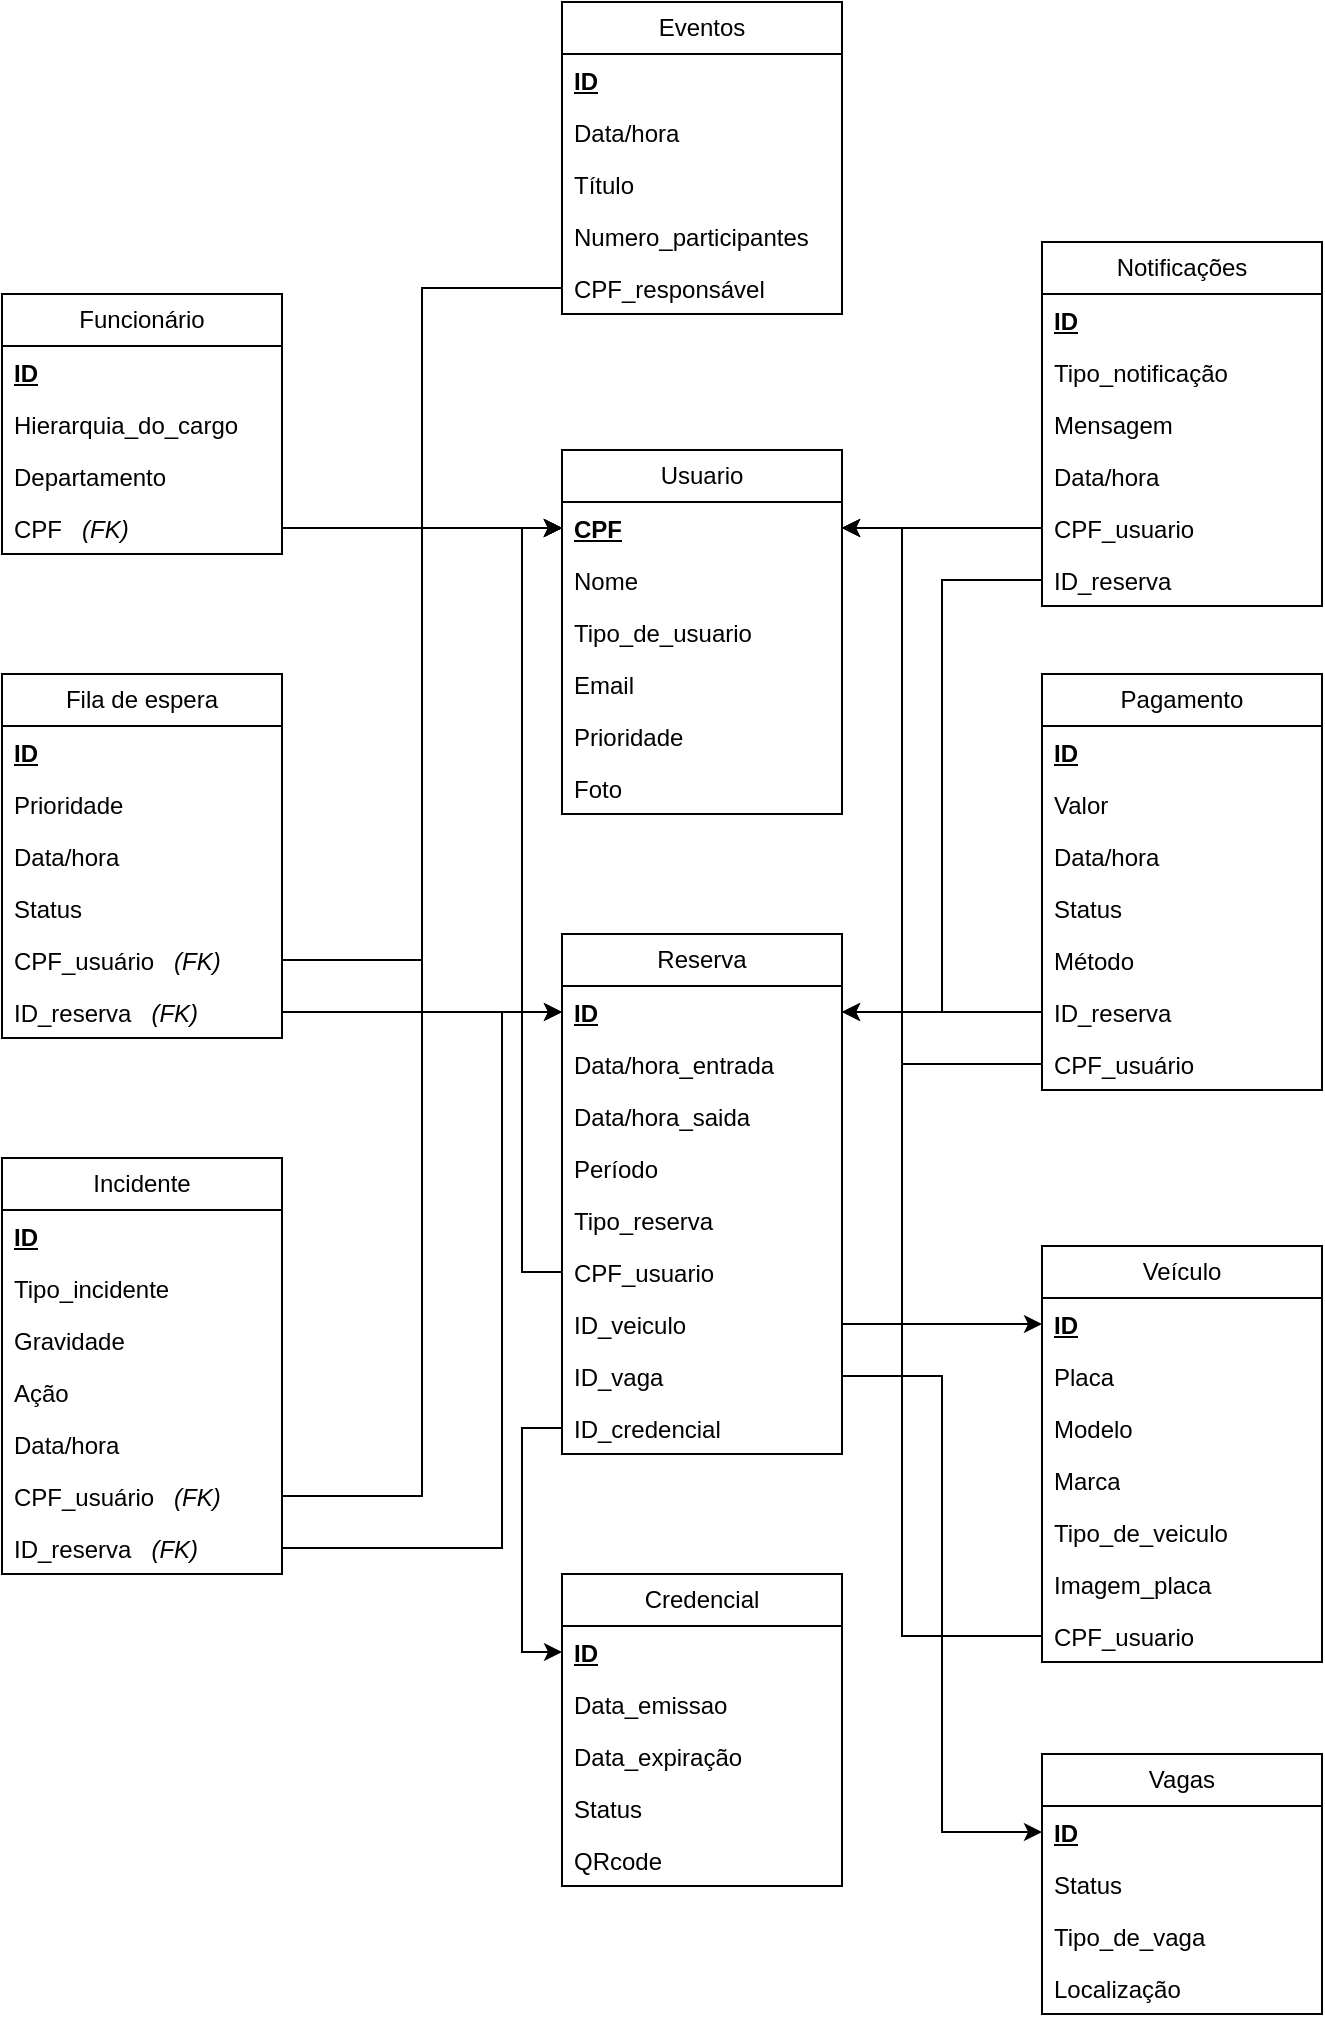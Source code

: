 <mxfile version="27.0.2">
  <diagram name="Page-1" id="e7e014a7-5840-1c2e-5031-d8a46d1fe8dd">
    <mxGraphModel dx="703" dy="776" grid="1" gridSize="10" guides="1" tooltips="1" connect="1" arrows="1" fold="1" page="1" pageScale="1" pageWidth="1169" pageHeight="826" background="none" math="0" shadow="0">
      <root>
        <mxCell id="0" />
        <mxCell id="1" parent="0" />
        <mxCell id="-W8Yc-sKx3KQ_jeNFnQ2-41" value="Funcionário" style="swimlane;fontStyle=0;childLayout=stackLayout;horizontal=1;startSize=26;fillColor=none;horizontalStack=0;resizeParent=1;resizeParentMax=0;resizeLast=0;collapsible=1;marginBottom=0;whiteSpace=wrap;html=1;" vertex="1" parent="1">
          <mxGeometry x="110" y="200" width="140" height="130" as="geometry" />
        </mxCell>
        <mxCell id="-W8Yc-sKx3KQ_jeNFnQ2-42" value="ID" style="text;strokeColor=none;fillColor=none;align=left;verticalAlign=top;spacingLeft=4;spacingRight=4;overflow=hidden;rotatable=0;points=[[0,0.5],[1,0.5]];portConstraint=eastwest;whiteSpace=wrap;html=1;fontStyle=5" vertex="1" parent="-W8Yc-sKx3KQ_jeNFnQ2-41">
          <mxGeometry y="26" width="140" height="26" as="geometry" />
        </mxCell>
        <mxCell id="-W8Yc-sKx3KQ_jeNFnQ2-43" value="Hierarquia_do_cargo" style="text;strokeColor=none;fillColor=none;align=left;verticalAlign=top;spacingLeft=4;spacingRight=4;overflow=hidden;rotatable=0;points=[[0,0.5],[1,0.5]];portConstraint=eastwest;whiteSpace=wrap;html=1;" vertex="1" parent="-W8Yc-sKx3KQ_jeNFnQ2-41">
          <mxGeometry y="52" width="140" height="26" as="geometry" />
        </mxCell>
        <mxCell id="-W8Yc-sKx3KQ_jeNFnQ2-44" value="Departamento" style="text;strokeColor=none;fillColor=none;align=left;verticalAlign=top;spacingLeft=4;spacingRight=4;overflow=hidden;rotatable=0;points=[[0,0.5],[1,0.5]];portConstraint=eastwest;whiteSpace=wrap;html=1;" vertex="1" parent="-W8Yc-sKx3KQ_jeNFnQ2-41">
          <mxGeometry y="78" width="140" height="26" as="geometry" />
        </mxCell>
        <mxCell id="-W8Yc-sKx3KQ_jeNFnQ2-61" value="CPF&amp;nbsp; &amp;nbsp;&lt;i&gt;(FK)&lt;/i&gt;" style="text;strokeColor=none;fillColor=none;align=left;verticalAlign=top;spacingLeft=4;spacingRight=4;overflow=hidden;rotatable=0;points=[[0,0.5],[1,0.5]];portConstraint=eastwest;whiteSpace=wrap;html=1;" vertex="1" parent="-W8Yc-sKx3KQ_jeNFnQ2-41">
          <mxGeometry y="104" width="140" height="26" as="geometry" />
        </mxCell>
        <mxCell id="-W8Yc-sKx3KQ_jeNFnQ2-45" value="Incidente" style="swimlane;fontStyle=0;childLayout=stackLayout;horizontal=1;startSize=26;fillColor=none;horizontalStack=0;resizeParent=1;resizeParentMax=0;resizeLast=0;collapsible=1;marginBottom=0;whiteSpace=wrap;html=1;" vertex="1" parent="1">
          <mxGeometry x="110" y="632" width="140" height="208" as="geometry" />
        </mxCell>
        <mxCell id="-W8Yc-sKx3KQ_jeNFnQ2-46" value="&lt;span style=&quot;font-weight: 700; text-decoration-line: underline;&quot;&gt;ID&lt;/span&gt;" style="text;strokeColor=none;fillColor=none;align=left;verticalAlign=top;spacingLeft=4;spacingRight=4;overflow=hidden;rotatable=0;points=[[0,0.5],[1,0.5]];portConstraint=eastwest;whiteSpace=wrap;html=1;" vertex="1" parent="-W8Yc-sKx3KQ_jeNFnQ2-45">
          <mxGeometry y="26" width="140" height="26" as="geometry" />
        </mxCell>
        <mxCell id="-W8Yc-sKx3KQ_jeNFnQ2-47" value="Tipo_incidente" style="text;strokeColor=none;fillColor=none;align=left;verticalAlign=top;spacingLeft=4;spacingRight=4;overflow=hidden;rotatable=0;points=[[0,0.5],[1,0.5]];portConstraint=eastwest;whiteSpace=wrap;html=1;" vertex="1" parent="-W8Yc-sKx3KQ_jeNFnQ2-45">
          <mxGeometry y="52" width="140" height="26" as="geometry" />
        </mxCell>
        <mxCell id="-W8Yc-sKx3KQ_jeNFnQ2-48" value="Gravidade" style="text;strokeColor=none;fillColor=none;align=left;verticalAlign=top;spacingLeft=4;spacingRight=4;overflow=hidden;rotatable=0;points=[[0,0.5],[1,0.5]];portConstraint=eastwest;whiteSpace=wrap;html=1;" vertex="1" parent="-W8Yc-sKx3KQ_jeNFnQ2-45">
          <mxGeometry y="78" width="140" height="26" as="geometry" />
        </mxCell>
        <mxCell id="-W8Yc-sKx3KQ_jeNFnQ2-63" value="Ação" style="text;strokeColor=none;fillColor=none;align=left;verticalAlign=top;spacingLeft=4;spacingRight=4;overflow=hidden;rotatable=0;points=[[0,0.5],[1,0.5]];portConstraint=eastwest;whiteSpace=wrap;html=1;" vertex="1" parent="-W8Yc-sKx3KQ_jeNFnQ2-45">
          <mxGeometry y="104" width="140" height="26" as="geometry" />
        </mxCell>
        <mxCell id="-W8Yc-sKx3KQ_jeNFnQ2-64" value="Data/hora" style="text;strokeColor=none;fillColor=none;align=left;verticalAlign=top;spacingLeft=4;spacingRight=4;overflow=hidden;rotatable=0;points=[[0,0.5],[1,0.5]];portConstraint=eastwest;whiteSpace=wrap;html=1;" vertex="1" parent="-W8Yc-sKx3KQ_jeNFnQ2-45">
          <mxGeometry y="130" width="140" height="26" as="geometry" />
        </mxCell>
        <mxCell id="-W8Yc-sKx3KQ_jeNFnQ2-65" value="CPF_usuário&amp;nbsp; &amp;nbsp;&lt;i&gt;(FK)&lt;/i&gt;" style="text;strokeColor=none;fillColor=none;align=left;verticalAlign=top;spacingLeft=4;spacingRight=4;overflow=hidden;rotatable=0;points=[[0,0.5],[1,0.5]];portConstraint=eastwest;whiteSpace=wrap;html=1;" vertex="1" parent="-W8Yc-sKx3KQ_jeNFnQ2-45">
          <mxGeometry y="156" width="140" height="26" as="geometry" />
        </mxCell>
        <mxCell id="-W8Yc-sKx3KQ_jeNFnQ2-66" value="ID_reserva&amp;nbsp; &amp;nbsp;&lt;i&gt;(FK)&lt;/i&gt;" style="text;strokeColor=none;fillColor=none;align=left;verticalAlign=top;spacingLeft=4;spacingRight=4;overflow=hidden;rotatable=0;points=[[0,0.5],[1,0.5]];portConstraint=eastwest;whiteSpace=wrap;html=1;" vertex="1" parent="-W8Yc-sKx3KQ_jeNFnQ2-45">
          <mxGeometry y="182" width="140" height="26" as="geometry" />
        </mxCell>
        <mxCell id="-W8Yc-sKx3KQ_jeNFnQ2-49" value="Fila de espera" style="swimlane;fontStyle=0;childLayout=stackLayout;horizontal=1;startSize=26;fillColor=none;horizontalStack=0;resizeParent=1;resizeParentMax=0;resizeLast=0;collapsible=1;marginBottom=0;whiteSpace=wrap;html=1;" vertex="1" parent="1">
          <mxGeometry x="110" y="390" width="140" height="182" as="geometry" />
        </mxCell>
        <mxCell id="-W8Yc-sKx3KQ_jeNFnQ2-50" value="&lt;span style=&quot;font-weight: 700; text-decoration-line: underline;&quot;&gt;ID&lt;/span&gt;" style="text;strokeColor=none;fillColor=none;align=left;verticalAlign=top;spacingLeft=4;spacingRight=4;overflow=hidden;rotatable=0;points=[[0,0.5],[1,0.5]];portConstraint=eastwest;whiteSpace=wrap;html=1;" vertex="1" parent="-W8Yc-sKx3KQ_jeNFnQ2-49">
          <mxGeometry y="26" width="140" height="26" as="geometry" />
        </mxCell>
        <mxCell id="-W8Yc-sKx3KQ_jeNFnQ2-58" value="Prioridade" style="text;strokeColor=none;fillColor=none;align=left;verticalAlign=top;spacingLeft=4;spacingRight=4;overflow=hidden;rotatable=0;points=[[0,0.5],[1,0.5]];portConstraint=eastwest;whiteSpace=wrap;html=1;" vertex="1" parent="-W8Yc-sKx3KQ_jeNFnQ2-49">
          <mxGeometry y="52" width="140" height="26" as="geometry" />
        </mxCell>
        <mxCell id="-W8Yc-sKx3KQ_jeNFnQ2-51" value="Data/hora" style="text;strokeColor=none;fillColor=none;align=left;verticalAlign=top;spacingLeft=4;spacingRight=4;overflow=hidden;rotatable=0;points=[[0,0.5],[1,0.5]];portConstraint=eastwest;whiteSpace=wrap;html=1;" vertex="1" parent="-W8Yc-sKx3KQ_jeNFnQ2-49">
          <mxGeometry y="78" width="140" height="26" as="geometry" />
        </mxCell>
        <mxCell id="-W8Yc-sKx3KQ_jeNFnQ2-59" value="Status" style="text;strokeColor=none;fillColor=none;align=left;verticalAlign=top;spacingLeft=4;spacingRight=4;overflow=hidden;rotatable=0;points=[[0,0.5],[1,0.5]];portConstraint=eastwest;whiteSpace=wrap;html=1;" vertex="1" parent="-W8Yc-sKx3KQ_jeNFnQ2-49">
          <mxGeometry y="104" width="140" height="26" as="geometry" />
        </mxCell>
        <mxCell id="-W8Yc-sKx3KQ_jeNFnQ2-52" value="CPF_usuário&amp;nbsp; &amp;nbsp;&lt;i&gt;(FK)&lt;/i&gt;" style="text;strokeColor=none;fillColor=none;align=left;verticalAlign=top;spacingLeft=4;spacingRight=4;overflow=hidden;rotatable=0;points=[[0,0.5],[1,0.5]];portConstraint=eastwest;whiteSpace=wrap;html=1;" vertex="1" parent="-W8Yc-sKx3KQ_jeNFnQ2-49">
          <mxGeometry y="130" width="140" height="26" as="geometry" />
        </mxCell>
        <mxCell id="-W8Yc-sKx3KQ_jeNFnQ2-57" value="ID_reserva&amp;nbsp; &amp;nbsp;&lt;i&gt;(FK)&lt;/i&gt;" style="text;strokeColor=none;fillColor=none;align=left;verticalAlign=top;spacingLeft=4;spacingRight=4;overflow=hidden;rotatable=0;points=[[0,0.5],[1,0.5]];portConstraint=eastwest;whiteSpace=wrap;html=1;" vertex="1" parent="-W8Yc-sKx3KQ_jeNFnQ2-49">
          <mxGeometry y="156" width="140" height="26" as="geometry" />
        </mxCell>
        <mxCell id="-W8Yc-sKx3KQ_jeNFnQ2-70" value="Eventos" style="swimlane;fontStyle=0;childLayout=stackLayout;horizontal=1;startSize=26;fillColor=none;horizontalStack=0;resizeParent=1;resizeParentMax=0;resizeLast=0;collapsible=1;marginBottom=0;whiteSpace=wrap;html=1;" vertex="1" parent="1">
          <mxGeometry x="390" y="54" width="140" height="156" as="geometry" />
        </mxCell>
        <mxCell id="-W8Yc-sKx3KQ_jeNFnQ2-71" value="&lt;span style=&quot;font-weight: 700; text-decoration-line: underline;&quot;&gt;ID&lt;/span&gt;" style="text;strokeColor=none;fillColor=none;align=left;verticalAlign=top;spacingLeft=4;spacingRight=4;overflow=hidden;rotatable=0;points=[[0,0.5],[1,0.5]];portConstraint=eastwest;whiteSpace=wrap;html=1;" vertex="1" parent="-W8Yc-sKx3KQ_jeNFnQ2-70">
          <mxGeometry y="26" width="140" height="26" as="geometry" />
        </mxCell>
        <mxCell id="-W8Yc-sKx3KQ_jeNFnQ2-72" value="Data/hora" style="text;strokeColor=none;fillColor=none;align=left;verticalAlign=top;spacingLeft=4;spacingRight=4;overflow=hidden;rotatable=0;points=[[0,0.5],[1,0.5]];portConstraint=eastwest;whiteSpace=wrap;html=1;" vertex="1" parent="-W8Yc-sKx3KQ_jeNFnQ2-70">
          <mxGeometry y="52" width="140" height="26" as="geometry" />
        </mxCell>
        <mxCell id="-W8Yc-sKx3KQ_jeNFnQ2-73" value="Título" style="text;strokeColor=none;fillColor=none;align=left;verticalAlign=top;spacingLeft=4;spacingRight=4;overflow=hidden;rotatable=0;points=[[0,0.5],[1,0.5]];portConstraint=eastwest;whiteSpace=wrap;html=1;" vertex="1" parent="-W8Yc-sKx3KQ_jeNFnQ2-70">
          <mxGeometry y="78" width="140" height="26" as="geometry" />
        </mxCell>
        <mxCell id="-W8Yc-sKx3KQ_jeNFnQ2-102" value="Numero_participantes" style="text;strokeColor=none;fillColor=none;align=left;verticalAlign=top;spacingLeft=4;spacingRight=4;overflow=hidden;rotatable=0;points=[[0,0.5],[1,0.5]];portConstraint=eastwest;whiteSpace=wrap;html=1;" vertex="1" parent="-W8Yc-sKx3KQ_jeNFnQ2-70">
          <mxGeometry y="104" width="140" height="26" as="geometry" />
        </mxCell>
        <mxCell id="-W8Yc-sKx3KQ_jeNFnQ2-103" value="CPF_responsável" style="text;strokeColor=none;fillColor=none;align=left;verticalAlign=top;spacingLeft=4;spacingRight=4;overflow=hidden;rotatable=0;points=[[0,0.5],[1,0.5]];portConstraint=eastwest;whiteSpace=wrap;html=1;" vertex="1" parent="-W8Yc-sKx3KQ_jeNFnQ2-70">
          <mxGeometry y="130" width="140" height="26" as="geometry" />
        </mxCell>
        <mxCell id="-W8Yc-sKx3KQ_jeNFnQ2-74" value="Usuario" style="swimlane;fontStyle=0;childLayout=stackLayout;horizontal=1;startSize=26;fillColor=none;horizontalStack=0;resizeParent=1;resizeParentMax=0;resizeLast=0;collapsible=1;marginBottom=0;whiteSpace=wrap;html=1;" vertex="1" parent="1">
          <mxGeometry x="390" y="278" width="140" height="182" as="geometry" />
        </mxCell>
        <mxCell id="-W8Yc-sKx3KQ_jeNFnQ2-75" value="&lt;b&gt;&lt;u&gt;CPF&lt;/u&gt;&lt;/b&gt;" style="text;strokeColor=none;fillColor=none;align=left;verticalAlign=top;spacingLeft=4;spacingRight=4;overflow=hidden;rotatable=0;points=[[0,0.5],[1,0.5]];portConstraint=eastwest;whiteSpace=wrap;html=1;" vertex="1" parent="-W8Yc-sKx3KQ_jeNFnQ2-74">
          <mxGeometry y="26" width="140" height="26" as="geometry" />
        </mxCell>
        <mxCell id="-W8Yc-sKx3KQ_jeNFnQ2-76" value="Nome" style="text;strokeColor=none;fillColor=none;align=left;verticalAlign=top;spacingLeft=4;spacingRight=4;overflow=hidden;rotatable=0;points=[[0,0.5],[1,0.5]];portConstraint=eastwest;whiteSpace=wrap;html=1;" vertex="1" parent="-W8Yc-sKx3KQ_jeNFnQ2-74">
          <mxGeometry y="52" width="140" height="26" as="geometry" />
        </mxCell>
        <mxCell id="-W8Yc-sKx3KQ_jeNFnQ2-77" value="Tipo_de_usuario" style="text;strokeColor=none;fillColor=none;align=left;verticalAlign=top;spacingLeft=4;spacingRight=4;overflow=hidden;rotatable=0;points=[[0,0.5],[1,0.5]];portConstraint=eastwest;whiteSpace=wrap;html=1;" vertex="1" parent="-W8Yc-sKx3KQ_jeNFnQ2-74">
          <mxGeometry y="78" width="140" height="26" as="geometry" />
        </mxCell>
        <mxCell id="-W8Yc-sKx3KQ_jeNFnQ2-104" value="Email" style="text;strokeColor=none;fillColor=none;align=left;verticalAlign=top;spacingLeft=4;spacingRight=4;overflow=hidden;rotatable=0;points=[[0,0.5],[1,0.5]];portConstraint=eastwest;whiteSpace=wrap;html=1;" vertex="1" parent="-W8Yc-sKx3KQ_jeNFnQ2-74">
          <mxGeometry y="104" width="140" height="26" as="geometry" />
        </mxCell>
        <mxCell id="-W8Yc-sKx3KQ_jeNFnQ2-105" value="Prioridade" style="text;strokeColor=none;fillColor=none;align=left;verticalAlign=top;spacingLeft=4;spacingRight=4;overflow=hidden;rotatable=0;points=[[0,0.5],[1,0.5]];portConstraint=eastwest;whiteSpace=wrap;html=1;" vertex="1" parent="-W8Yc-sKx3KQ_jeNFnQ2-74">
          <mxGeometry y="130" width="140" height="26" as="geometry" />
        </mxCell>
        <mxCell id="-W8Yc-sKx3KQ_jeNFnQ2-106" value="Foto" style="text;strokeColor=none;fillColor=none;align=left;verticalAlign=top;spacingLeft=4;spacingRight=4;overflow=hidden;rotatable=0;points=[[0,0.5],[1,0.5]];portConstraint=eastwest;whiteSpace=wrap;html=1;" vertex="1" parent="-W8Yc-sKx3KQ_jeNFnQ2-74">
          <mxGeometry y="156" width="140" height="26" as="geometry" />
        </mxCell>
        <mxCell id="-W8Yc-sKx3KQ_jeNFnQ2-78" value="Reserva" style="swimlane;fontStyle=0;childLayout=stackLayout;horizontal=1;startSize=26;fillColor=none;horizontalStack=0;resizeParent=1;resizeParentMax=0;resizeLast=0;collapsible=1;marginBottom=0;whiteSpace=wrap;html=1;" vertex="1" parent="1">
          <mxGeometry x="390" y="520" width="140" height="260" as="geometry" />
        </mxCell>
        <mxCell id="-W8Yc-sKx3KQ_jeNFnQ2-79" value="&lt;span style=&quot;font-weight: 700; text-decoration-line: underline;&quot;&gt;ID&lt;/span&gt;" style="text;strokeColor=none;fillColor=none;align=left;verticalAlign=top;spacingLeft=4;spacingRight=4;overflow=hidden;rotatable=0;points=[[0,0.5],[1,0.5]];portConstraint=eastwest;whiteSpace=wrap;html=1;" vertex="1" parent="-W8Yc-sKx3KQ_jeNFnQ2-78">
          <mxGeometry y="26" width="140" height="26" as="geometry" />
        </mxCell>
        <mxCell id="-W8Yc-sKx3KQ_jeNFnQ2-80" value="Data/hora_entrada" style="text;strokeColor=none;fillColor=none;align=left;verticalAlign=top;spacingLeft=4;spacingRight=4;overflow=hidden;rotatable=0;points=[[0,0.5],[1,0.5]];portConstraint=eastwest;whiteSpace=wrap;html=1;" vertex="1" parent="-W8Yc-sKx3KQ_jeNFnQ2-78">
          <mxGeometry y="52" width="140" height="26" as="geometry" />
        </mxCell>
        <mxCell id="-W8Yc-sKx3KQ_jeNFnQ2-81" value="Data/hora_saida" style="text;strokeColor=none;fillColor=none;align=left;verticalAlign=top;spacingLeft=4;spacingRight=4;overflow=hidden;rotatable=0;points=[[0,0.5],[1,0.5]];portConstraint=eastwest;whiteSpace=wrap;html=1;" vertex="1" parent="-W8Yc-sKx3KQ_jeNFnQ2-78">
          <mxGeometry y="78" width="140" height="26" as="geometry" />
        </mxCell>
        <mxCell id="-W8Yc-sKx3KQ_jeNFnQ2-107" value="Período" style="text;strokeColor=none;fillColor=none;align=left;verticalAlign=top;spacingLeft=4;spacingRight=4;overflow=hidden;rotatable=0;points=[[0,0.5],[1,0.5]];portConstraint=eastwest;whiteSpace=wrap;html=1;" vertex="1" parent="-W8Yc-sKx3KQ_jeNFnQ2-78">
          <mxGeometry y="104" width="140" height="26" as="geometry" />
        </mxCell>
        <mxCell id="-W8Yc-sKx3KQ_jeNFnQ2-108" value="Tipo_reserva" style="text;strokeColor=none;fillColor=none;align=left;verticalAlign=top;spacingLeft=4;spacingRight=4;overflow=hidden;rotatable=0;points=[[0,0.5],[1,0.5]];portConstraint=eastwest;whiteSpace=wrap;html=1;" vertex="1" parent="-W8Yc-sKx3KQ_jeNFnQ2-78">
          <mxGeometry y="130" width="140" height="26" as="geometry" />
        </mxCell>
        <mxCell id="-W8Yc-sKx3KQ_jeNFnQ2-112" value="CPF_usuario" style="text;strokeColor=none;fillColor=none;align=left;verticalAlign=top;spacingLeft=4;spacingRight=4;overflow=hidden;rotatable=0;points=[[0,0.5],[1,0.5]];portConstraint=eastwest;whiteSpace=wrap;html=1;" vertex="1" parent="-W8Yc-sKx3KQ_jeNFnQ2-78">
          <mxGeometry y="156" width="140" height="26" as="geometry" />
        </mxCell>
        <mxCell id="-W8Yc-sKx3KQ_jeNFnQ2-111" value="ID_veiculo" style="text;strokeColor=none;fillColor=none;align=left;verticalAlign=top;spacingLeft=4;spacingRight=4;overflow=hidden;rotatable=0;points=[[0,0.5],[1,0.5]];portConstraint=eastwest;whiteSpace=wrap;html=1;" vertex="1" parent="-W8Yc-sKx3KQ_jeNFnQ2-78">
          <mxGeometry y="182" width="140" height="26" as="geometry" />
        </mxCell>
        <mxCell id="-W8Yc-sKx3KQ_jeNFnQ2-110" value="ID_vaga" style="text;strokeColor=none;fillColor=none;align=left;verticalAlign=top;spacingLeft=4;spacingRight=4;overflow=hidden;rotatable=0;points=[[0,0.5],[1,0.5]];portConstraint=eastwest;whiteSpace=wrap;html=1;" vertex="1" parent="-W8Yc-sKx3KQ_jeNFnQ2-78">
          <mxGeometry y="208" width="140" height="26" as="geometry" />
        </mxCell>
        <mxCell id="-W8Yc-sKx3KQ_jeNFnQ2-109" value="ID_credencial" style="text;strokeColor=none;fillColor=none;align=left;verticalAlign=top;spacingLeft=4;spacingRight=4;overflow=hidden;rotatable=0;points=[[0,0.5],[1,0.5]];portConstraint=eastwest;whiteSpace=wrap;html=1;" vertex="1" parent="-W8Yc-sKx3KQ_jeNFnQ2-78">
          <mxGeometry y="234" width="140" height="26" as="geometry" />
        </mxCell>
        <mxCell id="-W8Yc-sKx3KQ_jeNFnQ2-82" value="Credencial" style="swimlane;fontStyle=0;childLayout=stackLayout;horizontal=1;startSize=26;fillColor=none;horizontalStack=0;resizeParent=1;resizeParentMax=0;resizeLast=0;collapsible=1;marginBottom=0;whiteSpace=wrap;html=1;" vertex="1" parent="1">
          <mxGeometry x="390" y="840" width="140" height="156" as="geometry" />
        </mxCell>
        <mxCell id="-W8Yc-sKx3KQ_jeNFnQ2-83" value="&lt;span style=&quot;font-weight: 700; text-decoration-line: underline;&quot;&gt;ID&lt;/span&gt;" style="text;strokeColor=none;fillColor=none;align=left;verticalAlign=top;spacingLeft=4;spacingRight=4;overflow=hidden;rotatable=0;points=[[0,0.5],[1,0.5]];portConstraint=eastwest;whiteSpace=wrap;html=1;" vertex="1" parent="-W8Yc-sKx3KQ_jeNFnQ2-82">
          <mxGeometry y="26" width="140" height="26" as="geometry" />
        </mxCell>
        <mxCell id="-W8Yc-sKx3KQ_jeNFnQ2-84" value="Data_emissao" style="text;strokeColor=none;fillColor=none;align=left;verticalAlign=top;spacingLeft=4;spacingRight=4;overflow=hidden;rotatable=0;points=[[0,0.5],[1,0.5]];portConstraint=eastwest;whiteSpace=wrap;html=1;" vertex="1" parent="-W8Yc-sKx3KQ_jeNFnQ2-82">
          <mxGeometry y="52" width="140" height="26" as="geometry" />
        </mxCell>
        <mxCell id="-W8Yc-sKx3KQ_jeNFnQ2-85" value="Data_expiração" style="text;strokeColor=none;fillColor=none;align=left;verticalAlign=top;spacingLeft=4;spacingRight=4;overflow=hidden;rotatable=0;points=[[0,0.5],[1,0.5]];portConstraint=eastwest;whiteSpace=wrap;html=1;" vertex="1" parent="-W8Yc-sKx3KQ_jeNFnQ2-82">
          <mxGeometry y="78" width="140" height="26" as="geometry" />
        </mxCell>
        <mxCell id="-W8Yc-sKx3KQ_jeNFnQ2-113" value="Status" style="text;strokeColor=none;fillColor=none;align=left;verticalAlign=top;spacingLeft=4;spacingRight=4;overflow=hidden;rotatable=0;points=[[0,0.5],[1,0.5]];portConstraint=eastwest;whiteSpace=wrap;html=1;" vertex="1" parent="-W8Yc-sKx3KQ_jeNFnQ2-82">
          <mxGeometry y="104" width="140" height="26" as="geometry" />
        </mxCell>
        <mxCell id="-W8Yc-sKx3KQ_jeNFnQ2-114" value="QRcode" style="text;strokeColor=none;fillColor=none;align=left;verticalAlign=top;spacingLeft=4;spacingRight=4;overflow=hidden;rotatable=0;points=[[0,0.5],[1,0.5]];portConstraint=eastwest;whiteSpace=wrap;html=1;" vertex="1" parent="-W8Yc-sKx3KQ_jeNFnQ2-82">
          <mxGeometry y="130" width="140" height="26" as="geometry" />
        </mxCell>
        <mxCell id="-W8Yc-sKx3KQ_jeNFnQ2-86" value="Notificações" style="swimlane;fontStyle=0;childLayout=stackLayout;horizontal=1;startSize=26;fillColor=none;horizontalStack=0;resizeParent=1;resizeParentMax=0;resizeLast=0;collapsible=1;marginBottom=0;whiteSpace=wrap;html=1;" vertex="1" parent="1">
          <mxGeometry x="630" y="174" width="140" height="182" as="geometry" />
        </mxCell>
        <mxCell id="-W8Yc-sKx3KQ_jeNFnQ2-87" value="&lt;span style=&quot;font-weight: 700; text-decoration-line: underline;&quot;&gt;ID&lt;/span&gt;" style="text;strokeColor=none;fillColor=none;align=left;verticalAlign=top;spacingLeft=4;spacingRight=4;overflow=hidden;rotatable=0;points=[[0,0.5],[1,0.5]];portConstraint=eastwest;whiteSpace=wrap;html=1;" vertex="1" parent="-W8Yc-sKx3KQ_jeNFnQ2-86">
          <mxGeometry y="26" width="140" height="26" as="geometry" />
        </mxCell>
        <mxCell id="-W8Yc-sKx3KQ_jeNFnQ2-88" value="Tipo_notificação" style="text;strokeColor=none;fillColor=none;align=left;verticalAlign=top;spacingLeft=4;spacingRight=4;overflow=hidden;rotatable=0;points=[[0,0.5],[1,0.5]];portConstraint=eastwest;whiteSpace=wrap;html=1;" vertex="1" parent="-W8Yc-sKx3KQ_jeNFnQ2-86">
          <mxGeometry y="52" width="140" height="26" as="geometry" />
        </mxCell>
        <mxCell id="-W8Yc-sKx3KQ_jeNFnQ2-89" value="Mensagem" style="text;strokeColor=none;fillColor=none;align=left;verticalAlign=top;spacingLeft=4;spacingRight=4;overflow=hidden;rotatable=0;points=[[0,0.5],[1,0.5]];portConstraint=eastwest;whiteSpace=wrap;html=1;" vertex="1" parent="-W8Yc-sKx3KQ_jeNFnQ2-86">
          <mxGeometry y="78" width="140" height="26" as="geometry" />
        </mxCell>
        <mxCell id="-W8Yc-sKx3KQ_jeNFnQ2-115" value="Data/hora" style="text;strokeColor=none;fillColor=none;align=left;verticalAlign=top;spacingLeft=4;spacingRight=4;overflow=hidden;rotatable=0;points=[[0,0.5],[1,0.5]];portConstraint=eastwest;whiteSpace=wrap;html=1;" vertex="1" parent="-W8Yc-sKx3KQ_jeNFnQ2-86">
          <mxGeometry y="104" width="140" height="26" as="geometry" />
        </mxCell>
        <mxCell id="-W8Yc-sKx3KQ_jeNFnQ2-116" value="CPF_usuario" style="text;strokeColor=none;fillColor=none;align=left;verticalAlign=top;spacingLeft=4;spacingRight=4;overflow=hidden;rotatable=0;points=[[0,0.5],[1,0.5]];portConstraint=eastwest;whiteSpace=wrap;html=1;" vertex="1" parent="-W8Yc-sKx3KQ_jeNFnQ2-86">
          <mxGeometry y="130" width="140" height="26" as="geometry" />
        </mxCell>
        <mxCell id="-W8Yc-sKx3KQ_jeNFnQ2-117" value="ID_reserva" style="text;strokeColor=none;fillColor=none;align=left;verticalAlign=top;spacingLeft=4;spacingRight=4;overflow=hidden;rotatable=0;points=[[0,0.5],[1,0.5]];portConstraint=eastwest;whiteSpace=wrap;html=1;" vertex="1" parent="-W8Yc-sKx3KQ_jeNFnQ2-86">
          <mxGeometry y="156" width="140" height="26" as="geometry" />
        </mxCell>
        <mxCell id="-W8Yc-sKx3KQ_jeNFnQ2-90" value="Pagamento" style="swimlane;fontStyle=0;childLayout=stackLayout;horizontal=1;startSize=26;fillColor=none;horizontalStack=0;resizeParent=1;resizeParentMax=0;resizeLast=0;collapsible=1;marginBottom=0;whiteSpace=wrap;html=1;" vertex="1" parent="1">
          <mxGeometry x="630" y="390" width="140" height="208" as="geometry" />
        </mxCell>
        <mxCell id="-W8Yc-sKx3KQ_jeNFnQ2-91" value="&lt;span style=&quot;font-weight: 700; text-decoration-line: underline;&quot;&gt;ID&lt;/span&gt;" style="text;strokeColor=none;fillColor=none;align=left;verticalAlign=top;spacingLeft=4;spacingRight=4;overflow=hidden;rotatable=0;points=[[0,0.5],[1,0.5]];portConstraint=eastwest;whiteSpace=wrap;html=1;" vertex="1" parent="-W8Yc-sKx3KQ_jeNFnQ2-90">
          <mxGeometry y="26" width="140" height="26" as="geometry" />
        </mxCell>
        <mxCell id="-W8Yc-sKx3KQ_jeNFnQ2-92" value="Valor" style="text;strokeColor=none;fillColor=none;align=left;verticalAlign=top;spacingLeft=4;spacingRight=4;overflow=hidden;rotatable=0;points=[[0,0.5],[1,0.5]];portConstraint=eastwest;whiteSpace=wrap;html=1;" vertex="1" parent="-W8Yc-sKx3KQ_jeNFnQ2-90">
          <mxGeometry y="52" width="140" height="26" as="geometry" />
        </mxCell>
        <mxCell id="-W8Yc-sKx3KQ_jeNFnQ2-93" value="Data/hora" style="text;strokeColor=none;fillColor=none;align=left;verticalAlign=top;spacingLeft=4;spacingRight=4;overflow=hidden;rotatable=0;points=[[0,0.5],[1,0.5]];portConstraint=eastwest;whiteSpace=wrap;html=1;" vertex="1" parent="-W8Yc-sKx3KQ_jeNFnQ2-90">
          <mxGeometry y="78" width="140" height="26" as="geometry" />
        </mxCell>
        <mxCell id="-W8Yc-sKx3KQ_jeNFnQ2-118" value="Status" style="text;strokeColor=none;fillColor=none;align=left;verticalAlign=top;spacingLeft=4;spacingRight=4;overflow=hidden;rotatable=0;points=[[0,0.5],[1,0.5]];portConstraint=eastwest;whiteSpace=wrap;html=1;" vertex="1" parent="-W8Yc-sKx3KQ_jeNFnQ2-90">
          <mxGeometry y="104" width="140" height="26" as="geometry" />
        </mxCell>
        <mxCell id="-W8Yc-sKx3KQ_jeNFnQ2-121" value="Método" style="text;strokeColor=none;fillColor=none;align=left;verticalAlign=top;spacingLeft=4;spacingRight=4;overflow=hidden;rotatable=0;points=[[0,0.5],[1,0.5]];portConstraint=eastwest;whiteSpace=wrap;html=1;" vertex="1" parent="-W8Yc-sKx3KQ_jeNFnQ2-90">
          <mxGeometry y="130" width="140" height="26" as="geometry" />
        </mxCell>
        <mxCell id="-W8Yc-sKx3KQ_jeNFnQ2-120" value="ID_reserva" style="text;strokeColor=none;fillColor=none;align=left;verticalAlign=top;spacingLeft=4;spacingRight=4;overflow=hidden;rotatable=0;points=[[0,0.5],[1,0.5]];portConstraint=eastwest;whiteSpace=wrap;html=1;" vertex="1" parent="-W8Yc-sKx3KQ_jeNFnQ2-90">
          <mxGeometry y="156" width="140" height="26" as="geometry" />
        </mxCell>
        <mxCell id="-W8Yc-sKx3KQ_jeNFnQ2-119" value="CPF_usuário" style="text;strokeColor=none;fillColor=none;align=left;verticalAlign=top;spacingLeft=4;spacingRight=4;overflow=hidden;rotatable=0;points=[[0,0.5],[1,0.5]];portConstraint=eastwest;whiteSpace=wrap;html=1;" vertex="1" parent="-W8Yc-sKx3KQ_jeNFnQ2-90">
          <mxGeometry y="182" width="140" height="26" as="geometry" />
        </mxCell>
        <mxCell id="-W8Yc-sKx3KQ_jeNFnQ2-94" value="Veículo" style="swimlane;fontStyle=0;childLayout=stackLayout;horizontal=1;startSize=26;fillColor=none;horizontalStack=0;resizeParent=1;resizeParentMax=0;resizeLast=0;collapsible=1;marginBottom=0;whiteSpace=wrap;html=1;" vertex="1" parent="1">
          <mxGeometry x="630" y="676" width="140" height="208" as="geometry" />
        </mxCell>
        <mxCell id="-W8Yc-sKx3KQ_jeNFnQ2-95" value="&lt;span style=&quot;font-weight: 700; text-decoration-line: underline;&quot;&gt;ID&lt;/span&gt;" style="text;strokeColor=none;fillColor=none;align=left;verticalAlign=top;spacingLeft=4;spacingRight=4;overflow=hidden;rotatable=0;points=[[0,0.5],[1,0.5]];portConstraint=eastwest;whiteSpace=wrap;html=1;" vertex="1" parent="-W8Yc-sKx3KQ_jeNFnQ2-94">
          <mxGeometry y="26" width="140" height="26" as="geometry" />
        </mxCell>
        <mxCell id="-W8Yc-sKx3KQ_jeNFnQ2-96" value="Placa" style="text;strokeColor=none;fillColor=none;align=left;verticalAlign=top;spacingLeft=4;spacingRight=4;overflow=hidden;rotatable=0;points=[[0,0.5],[1,0.5]];portConstraint=eastwest;whiteSpace=wrap;html=1;" vertex="1" parent="-W8Yc-sKx3KQ_jeNFnQ2-94">
          <mxGeometry y="52" width="140" height="26" as="geometry" />
        </mxCell>
        <mxCell id="-W8Yc-sKx3KQ_jeNFnQ2-97" value="Modelo" style="text;strokeColor=none;fillColor=none;align=left;verticalAlign=top;spacingLeft=4;spacingRight=4;overflow=hidden;rotatable=0;points=[[0,0.5],[1,0.5]];portConstraint=eastwest;whiteSpace=wrap;html=1;" vertex="1" parent="-W8Yc-sKx3KQ_jeNFnQ2-94">
          <mxGeometry y="78" width="140" height="26" as="geometry" />
        </mxCell>
        <mxCell id="-W8Yc-sKx3KQ_jeNFnQ2-122" value="Marca" style="text;strokeColor=none;fillColor=none;align=left;verticalAlign=top;spacingLeft=4;spacingRight=4;overflow=hidden;rotatable=0;points=[[0,0.5],[1,0.5]];portConstraint=eastwest;whiteSpace=wrap;html=1;" vertex="1" parent="-W8Yc-sKx3KQ_jeNFnQ2-94">
          <mxGeometry y="104" width="140" height="26" as="geometry" />
        </mxCell>
        <mxCell id="-W8Yc-sKx3KQ_jeNFnQ2-124" value="Tipo_de_veiculo" style="text;strokeColor=none;fillColor=none;align=left;verticalAlign=top;spacingLeft=4;spacingRight=4;overflow=hidden;rotatable=0;points=[[0,0.5],[1,0.5]];portConstraint=eastwest;whiteSpace=wrap;html=1;" vertex="1" parent="-W8Yc-sKx3KQ_jeNFnQ2-94">
          <mxGeometry y="130" width="140" height="26" as="geometry" />
        </mxCell>
        <mxCell id="-W8Yc-sKx3KQ_jeNFnQ2-125" value="Imagem_placa" style="text;strokeColor=none;fillColor=none;align=left;verticalAlign=top;spacingLeft=4;spacingRight=4;overflow=hidden;rotatable=0;points=[[0,0.5],[1,0.5]];portConstraint=eastwest;whiteSpace=wrap;html=1;" vertex="1" parent="-W8Yc-sKx3KQ_jeNFnQ2-94">
          <mxGeometry y="156" width="140" height="26" as="geometry" />
        </mxCell>
        <mxCell id="-W8Yc-sKx3KQ_jeNFnQ2-123" value="CPF_usuario" style="text;strokeColor=none;fillColor=none;align=left;verticalAlign=top;spacingLeft=4;spacingRight=4;overflow=hidden;rotatable=0;points=[[0,0.5],[1,0.5]];portConstraint=eastwest;whiteSpace=wrap;html=1;" vertex="1" parent="-W8Yc-sKx3KQ_jeNFnQ2-94">
          <mxGeometry y="182" width="140" height="26" as="geometry" />
        </mxCell>
        <mxCell id="-W8Yc-sKx3KQ_jeNFnQ2-98" value="Vagas" style="swimlane;fontStyle=0;childLayout=stackLayout;horizontal=1;startSize=26;fillColor=none;horizontalStack=0;resizeParent=1;resizeParentMax=0;resizeLast=0;collapsible=1;marginBottom=0;whiteSpace=wrap;html=1;" vertex="1" parent="1">
          <mxGeometry x="630" y="930" width="140" height="130" as="geometry" />
        </mxCell>
        <mxCell id="-W8Yc-sKx3KQ_jeNFnQ2-99" value="&lt;span style=&quot;font-weight: 700; text-decoration-line: underline;&quot;&gt;ID&lt;/span&gt;" style="text;strokeColor=none;fillColor=none;align=left;verticalAlign=top;spacingLeft=4;spacingRight=4;overflow=hidden;rotatable=0;points=[[0,0.5],[1,0.5]];portConstraint=eastwest;whiteSpace=wrap;html=1;" vertex="1" parent="-W8Yc-sKx3KQ_jeNFnQ2-98">
          <mxGeometry y="26" width="140" height="26" as="geometry" />
        </mxCell>
        <mxCell id="-W8Yc-sKx3KQ_jeNFnQ2-100" value="Status" style="text;strokeColor=none;fillColor=none;align=left;verticalAlign=top;spacingLeft=4;spacingRight=4;overflow=hidden;rotatable=0;points=[[0,0.5],[1,0.5]];portConstraint=eastwest;whiteSpace=wrap;html=1;" vertex="1" parent="-W8Yc-sKx3KQ_jeNFnQ2-98">
          <mxGeometry y="52" width="140" height="26" as="geometry" />
        </mxCell>
        <mxCell id="-W8Yc-sKx3KQ_jeNFnQ2-101" value="Tipo_de_vaga" style="text;strokeColor=none;fillColor=none;align=left;verticalAlign=top;spacingLeft=4;spacingRight=4;overflow=hidden;rotatable=0;points=[[0,0.5],[1,0.5]];portConstraint=eastwest;whiteSpace=wrap;html=1;" vertex="1" parent="-W8Yc-sKx3KQ_jeNFnQ2-98">
          <mxGeometry y="78" width="140" height="26" as="geometry" />
        </mxCell>
        <mxCell id="-W8Yc-sKx3KQ_jeNFnQ2-126" value="Localização" style="text;strokeColor=none;fillColor=none;align=left;verticalAlign=top;spacingLeft=4;spacingRight=4;overflow=hidden;rotatable=0;points=[[0,0.5],[1,0.5]];portConstraint=eastwest;whiteSpace=wrap;html=1;" vertex="1" parent="-W8Yc-sKx3KQ_jeNFnQ2-98">
          <mxGeometry y="104" width="140" height="26" as="geometry" />
        </mxCell>
        <mxCell id="-W8Yc-sKx3KQ_jeNFnQ2-127" style="edgeStyle=orthogonalEdgeStyle;rounded=0;orthogonalLoop=1;jettySize=auto;html=1;exitX=1;exitY=0.5;exitDx=0;exitDy=0;entryX=0;entryY=0.5;entryDx=0;entryDy=0;" edge="1" parent="1" source="-W8Yc-sKx3KQ_jeNFnQ2-61" target="-W8Yc-sKx3KQ_jeNFnQ2-75">
          <mxGeometry relative="1" as="geometry" />
        </mxCell>
        <mxCell id="-W8Yc-sKx3KQ_jeNFnQ2-128" style="edgeStyle=orthogonalEdgeStyle;rounded=0;orthogonalLoop=1;jettySize=auto;html=1;exitX=1;exitY=0.5;exitDx=0;exitDy=0;entryX=0;entryY=0.5;entryDx=0;entryDy=0;" edge="1" parent="1" source="-W8Yc-sKx3KQ_jeNFnQ2-52" target="-W8Yc-sKx3KQ_jeNFnQ2-75">
          <mxGeometry relative="1" as="geometry" />
        </mxCell>
        <mxCell id="-W8Yc-sKx3KQ_jeNFnQ2-129" style="edgeStyle=orthogonalEdgeStyle;rounded=0;orthogonalLoop=1;jettySize=auto;html=1;exitX=1;exitY=0.5;exitDx=0;exitDy=0;entryX=0;entryY=0.5;entryDx=0;entryDy=0;" edge="1" parent="1" source="-W8Yc-sKx3KQ_jeNFnQ2-57" target="-W8Yc-sKx3KQ_jeNFnQ2-79">
          <mxGeometry relative="1" as="geometry" />
        </mxCell>
        <mxCell id="-W8Yc-sKx3KQ_jeNFnQ2-130" style="edgeStyle=orthogonalEdgeStyle;rounded=0;orthogonalLoop=1;jettySize=auto;html=1;exitX=1;exitY=0.5;exitDx=0;exitDy=0;entryX=0;entryY=0.5;entryDx=0;entryDy=0;" edge="1" parent="1" source="-W8Yc-sKx3KQ_jeNFnQ2-65" target="-W8Yc-sKx3KQ_jeNFnQ2-75">
          <mxGeometry relative="1" as="geometry" />
        </mxCell>
        <mxCell id="-W8Yc-sKx3KQ_jeNFnQ2-131" style="edgeStyle=orthogonalEdgeStyle;rounded=0;orthogonalLoop=1;jettySize=auto;html=1;exitX=1;exitY=0.5;exitDx=0;exitDy=0;entryX=0;entryY=0.5;entryDx=0;entryDy=0;" edge="1" parent="1" source="-W8Yc-sKx3KQ_jeNFnQ2-66" target="-W8Yc-sKx3KQ_jeNFnQ2-79">
          <mxGeometry relative="1" as="geometry">
            <Array as="points">
              <mxPoint x="360" y="827" />
              <mxPoint x="360" y="559" />
            </Array>
          </mxGeometry>
        </mxCell>
        <mxCell id="-W8Yc-sKx3KQ_jeNFnQ2-132" style="edgeStyle=orthogonalEdgeStyle;rounded=0;orthogonalLoop=1;jettySize=auto;html=1;exitX=0;exitY=0.5;exitDx=0;exitDy=0;entryX=0;entryY=0.5;entryDx=0;entryDy=0;" edge="1" parent="1" source="-W8Yc-sKx3KQ_jeNFnQ2-103" target="-W8Yc-sKx3KQ_jeNFnQ2-75">
          <mxGeometry relative="1" as="geometry">
            <Array as="points">
              <mxPoint x="320" y="197" />
              <mxPoint x="320" y="317" />
            </Array>
          </mxGeometry>
        </mxCell>
        <mxCell id="-W8Yc-sKx3KQ_jeNFnQ2-133" style="edgeStyle=orthogonalEdgeStyle;rounded=0;orthogonalLoop=1;jettySize=auto;html=1;exitX=0;exitY=0.5;exitDx=0;exitDy=0;entryX=0;entryY=0.5;entryDx=0;entryDy=0;" edge="1" parent="1" source="-W8Yc-sKx3KQ_jeNFnQ2-109" target="-W8Yc-sKx3KQ_jeNFnQ2-83">
          <mxGeometry relative="1" as="geometry" />
        </mxCell>
        <mxCell id="-W8Yc-sKx3KQ_jeNFnQ2-135" style="edgeStyle=orthogonalEdgeStyle;rounded=0;orthogonalLoop=1;jettySize=auto;html=1;exitX=0;exitY=0.5;exitDx=0;exitDy=0;entryX=0;entryY=0.5;entryDx=0;entryDy=0;" edge="1" parent="1" source="-W8Yc-sKx3KQ_jeNFnQ2-112" target="-W8Yc-sKx3KQ_jeNFnQ2-75">
          <mxGeometry relative="1" as="geometry">
            <Array as="points">
              <mxPoint x="370" y="689" />
              <mxPoint x="370" y="317" />
            </Array>
          </mxGeometry>
        </mxCell>
        <mxCell id="-W8Yc-sKx3KQ_jeNFnQ2-136" style="edgeStyle=orthogonalEdgeStyle;rounded=0;orthogonalLoop=1;jettySize=auto;html=1;exitX=0;exitY=0.5;exitDx=0;exitDy=0;entryX=1;entryY=0.5;entryDx=0;entryDy=0;" edge="1" parent="1" source="-W8Yc-sKx3KQ_jeNFnQ2-116" target="-W8Yc-sKx3KQ_jeNFnQ2-75">
          <mxGeometry relative="1" as="geometry" />
        </mxCell>
        <mxCell id="-W8Yc-sKx3KQ_jeNFnQ2-137" style="edgeStyle=orthogonalEdgeStyle;rounded=0;orthogonalLoop=1;jettySize=auto;html=1;exitX=0;exitY=0.5;exitDx=0;exitDy=0;entryX=1;entryY=0.5;entryDx=0;entryDy=0;" edge="1" parent="1" source="-W8Yc-sKx3KQ_jeNFnQ2-120" target="-W8Yc-sKx3KQ_jeNFnQ2-79">
          <mxGeometry relative="1" as="geometry" />
        </mxCell>
        <mxCell id="-W8Yc-sKx3KQ_jeNFnQ2-138" style="edgeStyle=orthogonalEdgeStyle;rounded=0;orthogonalLoop=1;jettySize=auto;html=1;exitX=0;exitY=0.5;exitDx=0;exitDy=0;entryX=1;entryY=0.5;entryDx=0;entryDy=0;" edge="1" parent="1" source="-W8Yc-sKx3KQ_jeNFnQ2-117" target="-W8Yc-sKx3KQ_jeNFnQ2-79">
          <mxGeometry relative="1" as="geometry" />
        </mxCell>
        <mxCell id="-W8Yc-sKx3KQ_jeNFnQ2-139" style="edgeStyle=orthogonalEdgeStyle;rounded=0;orthogonalLoop=1;jettySize=auto;html=1;exitX=0;exitY=0.5;exitDx=0;exitDy=0;entryX=1;entryY=0.5;entryDx=0;entryDy=0;" edge="1" parent="1" source="-W8Yc-sKx3KQ_jeNFnQ2-119" target="-W8Yc-sKx3KQ_jeNFnQ2-75">
          <mxGeometry relative="1" as="geometry">
            <Array as="points">
              <mxPoint x="560" y="585" />
              <mxPoint x="560" y="317" />
            </Array>
          </mxGeometry>
        </mxCell>
        <mxCell id="-W8Yc-sKx3KQ_jeNFnQ2-140" style="edgeStyle=orthogonalEdgeStyle;rounded=0;orthogonalLoop=1;jettySize=auto;html=1;exitX=1;exitY=0.5;exitDx=0;exitDy=0;entryX=0;entryY=0.5;entryDx=0;entryDy=0;" edge="1" parent="1" source="-W8Yc-sKx3KQ_jeNFnQ2-111" target="-W8Yc-sKx3KQ_jeNFnQ2-95">
          <mxGeometry relative="1" as="geometry" />
        </mxCell>
        <mxCell id="-W8Yc-sKx3KQ_jeNFnQ2-141" style="edgeStyle=orthogonalEdgeStyle;rounded=0;orthogonalLoop=1;jettySize=auto;html=1;exitX=0;exitY=0.5;exitDx=0;exitDy=0;entryX=1;entryY=0.5;entryDx=0;entryDy=0;" edge="1" parent="1" source="-W8Yc-sKx3KQ_jeNFnQ2-123" target="-W8Yc-sKx3KQ_jeNFnQ2-75">
          <mxGeometry relative="1" as="geometry">
            <Array as="points">
              <mxPoint x="560" y="871" />
              <mxPoint x="560" y="317" />
            </Array>
          </mxGeometry>
        </mxCell>
        <mxCell id="-W8Yc-sKx3KQ_jeNFnQ2-142" style="edgeStyle=orthogonalEdgeStyle;rounded=0;orthogonalLoop=1;jettySize=auto;html=1;exitX=1;exitY=0.5;exitDx=0;exitDy=0;entryX=0;entryY=0.5;entryDx=0;entryDy=0;" edge="1" parent="1" source="-W8Yc-sKx3KQ_jeNFnQ2-110" target="-W8Yc-sKx3KQ_jeNFnQ2-99">
          <mxGeometry relative="1" as="geometry" />
        </mxCell>
      </root>
    </mxGraphModel>
  </diagram>
</mxfile>
